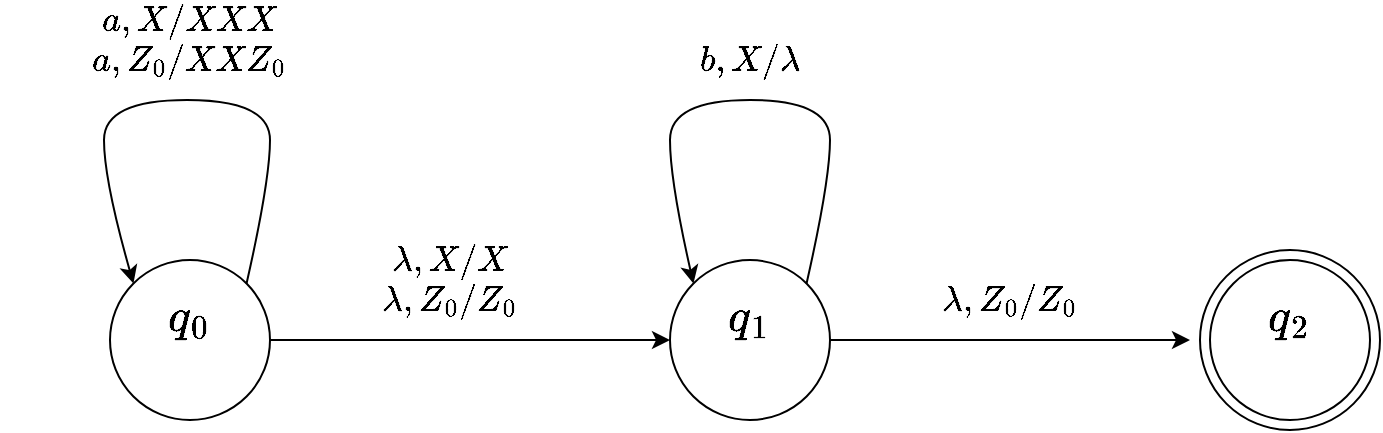 <mxfile version="13.10.0"><diagram id="WgxyXm4USWhW4v6vtZ_Q" name="Page-1"><mxGraphModel dx="981" dy="546" grid="1" gridSize="10" guides="1" tooltips="1" connect="1" arrows="1" fold="1" page="1" pageScale="1" pageWidth="850" pageHeight="1100" math="1" shadow="0"><root><mxCell id="0"/><mxCell id="1" parent="0"/><mxCell id="X-cjy14g00x_ZCSSNi9L-4" value="" style="ellipse;whiteSpace=wrap;html=1;aspect=fixed;" vertex="1" parent="1"><mxGeometry x="905" y="355" width="90" height="90" as="geometry"/></mxCell><mxCell id="X-cjy14g00x_ZCSSNi9L-5" style="edgeStyle=orthogonalEdgeStyle;rounded=0;orthogonalLoop=1;jettySize=auto;html=1;" edge="1" parent="1" source="X-cjy14g00x_ZCSSNi9L-1"><mxGeometry relative="1" as="geometry"><mxPoint x="640" y="400.0" as="targetPoint"/></mxGeometry></mxCell><mxCell id="X-cjy14g00x_ZCSSNi9L-1" value="&lt;div style=&quot;font-size: 20px&quot;&gt;&lt;font style=&quot;font-size: 20px&quot;&gt;$$q_{0}$$&lt;br&gt;&lt;/font&gt;&lt;/div&gt;" style="ellipse;whiteSpace=wrap;html=1;aspect=fixed;" vertex="1" parent="1"><mxGeometry x="360" y="360" width="80" height="80" as="geometry"/></mxCell><mxCell id="X-cjy14g00x_ZCSSNi9L-9" style="edgeStyle=orthogonalEdgeStyle;rounded=0;orthogonalLoop=1;jettySize=auto;html=1;" edge="1" parent="1" source="X-cjy14g00x_ZCSSNi9L-3"><mxGeometry relative="1" as="geometry"><mxPoint x="900" y="400.0" as="targetPoint"/></mxGeometry></mxCell><mxCell id="X-cjy14g00x_ZCSSNi9L-3" value="&lt;div style=&quot;font-size: 20px&quot;&gt;&lt;font style=&quot;font-size: 20px&quot;&gt;$$q_{1}$$&lt;br&gt;&lt;/font&gt;&lt;/div&gt;" style="ellipse;whiteSpace=wrap;html=1;aspect=fixed;" vertex="1" parent="1"><mxGeometry x="640" y="360" width="80" height="80" as="geometry"/></mxCell><mxCell id="X-cjy14g00x_ZCSSNi9L-6" value="&lt;font style=&quot;font-size: 15px&quot;&gt;$$\lambda, X/X$$&lt;/font&gt;" style="text;html=1;strokeColor=none;fillColor=none;align=center;verticalAlign=middle;whiteSpace=wrap;rounded=0;" vertex="1" parent="1"><mxGeometry x="450" y="350" width="160" height="20" as="geometry"/></mxCell><mxCell id="X-cjy14g00x_ZCSSNi9L-8" value="&lt;div style=&quot;font-size: 20px&quot;&gt;&lt;font style=&quot;font-size: 20px&quot;&gt;$$q_{2}$$&lt;br&gt;&lt;/font&gt;&lt;/div&gt;" style="ellipse;whiteSpace=wrap;html=1;aspect=fixed;" vertex="1" parent="1"><mxGeometry x="910" y="360" width="80" height="80" as="geometry"/></mxCell><mxCell id="X-cjy14g00x_ZCSSNi9L-10" value="&lt;font style=&quot;font-size: 15px&quot;&gt;$$\lambda, Z_{0}/Z_{0}$$&lt;/font&gt;" style="text;html=1;strokeColor=none;fillColor=none;align=center;verticalAlign=middle;whiteSpace=wrap;rounded=0;" vertex="1" parent="1"><mxGeometry x="730" y="370" width="160" height="20" as="geometry"/></mxCell><mxCell id="X-cjy14g00x_ZCSSNi9L-12" value="" style="curved=1;endArrow=classic;html=1;exitX=1;exitY=0;exitDx=0;exitDy=0;entryX=0;entryY=0;entryDx=0;entryDy=0;" edge="1" parent="1" source="X-cjy14g00x_ZCSSNi9L-3" target="X-cjy14g00x_ZCSSNi9L-3"><mxGeometry width="50" height="50" relative="1" as="geometry"><mxPoint x="660" y="390" as="sourcePoint"/><mxPoint x="710" y="340" as="targetPoint"/><Array as="points"><mxPoint x="720" y="320"/><mxPoint x="720" y="280"/><mxPoint x="640" y="280"/><mxPoint x="640" y="320"/></Array></mxGeometry></mxCell><mxCell id="X-cjy14g00x_ZCSSNi9L-14" value="&lt;font style=&quot;font-size: 15px&quot;&gt;$$b, X/\lambda$$&lt;/font&gt;" style="text;html=1;strokeColor=none;fillColor=none;align=center;verticalAlign=middle;whiteSpace=wrap;rounded=0;" vertex="1" parent="1"><mxGeometry x="600" y="250" width="160" height="20" as="geometry"/></mxCell><mxCell id="X-cjy14g00x_ZCSSNi9L-17" value="" style="curved=1;endArrow=classic;html=1;exitX=1;exitY=0;exitDx=0;exitDy=0;entryX=0;entryY=0;entryDx=0;entryDy=0;" edge="1" parent="1" source="X-cjy14g00x_ZCSSNi9L-1" target="X-cjy14g00x_ZCSSNi9L-1"><mxGeometry width="50" height="50" relative="1" as="geometry"><mxPoint x="708.284" y="371.716" as="sourcePoint"/><mxPoint x="651.716" y="371.716" as="targetPoint"/><Array as="points"><mxPoint x="440" y="320"/><mxPoint x="440" y="280"/><mxPoint x="357" y="280"/><mxPoint x="357" y="320"/></Array></mxGeometry></mxCell><mxCell id="X-cjy14g00x_ZCSSNi9L-19" value="&lt;font style=&quot;font-size: 15px&quot;&gt;$$a, Z_{0}/XXZ_{0}$$&lt;/font&gt;" style="text;html=1;strokeColor=none;fillColor=none;align=center;verticalAlign=middle;whiteSpace=wrap;rounded=0;" vertex="1" parent="1"><mxGeometry x="305" y="250" width="190" height="20" as="geometry"/></mxCell><mxCell id="X-cjy14g00x_ZCSSNi9L-21" value="&lt;font style=&quot;font-size: 15px&quot;&gt;$$a, X/XXX$$&lt;/font&gt;" style="text;html=1;strokeColor=none;fillColor=none;align=center;verticalAlign=middle;whiteSpace=wrap;rounded=0;" vertex="1" parent="1"><mxGeometry x="305" y="230" width="190" height="20" as="geometry"/></mxCell><mxCell id="X-cjy14g00x_ZCSSNi9L-23" value="&lt;font style=&quot;font-size: 15px&quot;&gt;$$\lambda, Z_{0}/Z_{0}$$&lt;/font&gt;" style="text;html=1;strokeColor=none;fillColor=none;align=center;verticalAlign=middle;whiteSpace=wrap;rounded=0;" vertex="1" parent="1"><mxGeometry x="450" y="370" width="160" height="20" as="geometry"/></mxCell></root></mxGraphModel></diagram></mxfile>